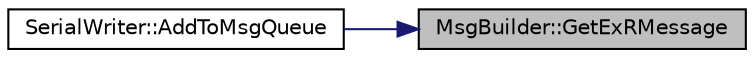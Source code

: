 digraph "MsgBuilder::GetExRMessage"
{
 // LATEX_PDF_SIZE
  edge [fontname="Helvetica",fontsize="10",labelfontname="Helvetica",labelfontsize="10"];
  node [fontname="Helvetica",fontsize="10",shape=record];
  rankdir="RL";
  Node1 [label="MsgBuilder::GetExRMessage",height=0.2,width=0.4,color="black", fillcolor="grey75", style="filled", fontcolor="black",tooltip="Call the built message."];
  Node1 -> Node2 [dir="back",color="midnightblue",fontsize="10",style="solid",fontname="Helvetica"];
  Node2 [label="SerialWriter::AddToMsgQueue",height=0.2,width=0.4,color="black", fillcolor="white", style="filled",URL="$class_serial_writer.html#a511a4a1a757a0258061ea6f4589666df",tooltip="Adds a new message ready for sending via Serial to the queue Msg gets added to right priority type,..."];
}
